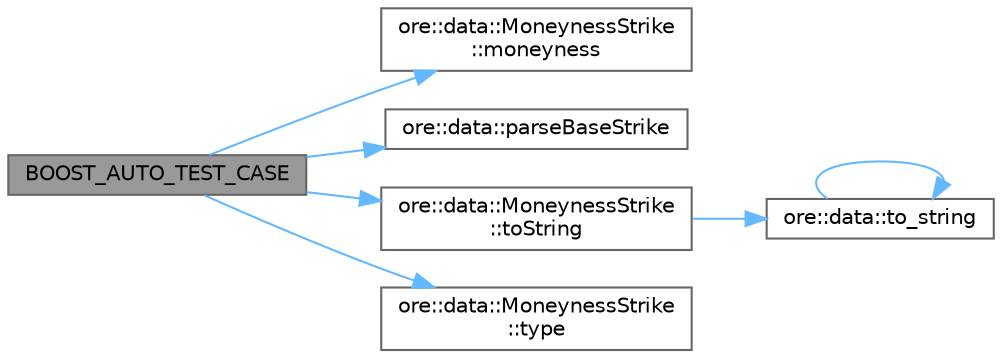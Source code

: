 digraph "BOOST_AUTO_TEST_CASE"
{
 // INTERACTIVE_SVG=YES
 // LATEX_PDF_SIZE
  bgcolor="transparent";
  edge [fontname=Helvetica,fontsize=10,labelfontname=Helvetica,labelfontsize=10];
  node [fontname=Helvetica,fontsize=10,shape=box,height=0.2,width=0.4];
  rankdir="LR";
  Node1 [label="BOOST_AUTO_TEST_CASE",height=0.2,width=0.4,color="gray40", fillcolor="grey60", style="filled", fontcolor="black",tooltip=" "];
  Node1 -> Node2 [color="steelblue1",style="solid"];
  Node2 [label="ore::data::MoneynessStrike\l::moneyness",height=0.2,width=0.4,color="grey40", fillcolor="white", style="filled",URL="$classore_1_1data_1_1_moneyness_strike.html#aa01bcac5879d48c440187f670bdfd9d8",tooltip="Return the moneyness level."];
  Node1 -> Node3 [color="steelblue1",style="solid"];
  Node3 [label="ore::data::parseBaseStrike",height=0.2,width=0.4,color="grey40", fillcolor="white", style="filled",URL="$namespaceore_1_1data.html#af07ebcb16f5c4b8f23aa841778ec1ede",tooltip="Parse a Strike from its string representation, strStrike."];
  Node1 -> Node4 [color="steelblue1",style="solid"];
  Node4 [label="ore::data::MoneynessStrike\l::toString",height=0.2,width=0.4,color="grey40", fillcolor="white", style="filled",URL="$classore_1_1data_1_1_moneyness_strike.html#acc18036adaea83856c3e6069e90a3f97",tooltip=" "];
  Node4 -> Node5 [color="steelblue1",style="solid"];
  Node5 [label="ore::data::to_string",height=0.2,width=0.4,color="grey40", fillcolor="white", style="filled",URL="$namespaceore_1_1data.html#a86651dfeb5c18ee891f7a4734d8cf455",tooltip=" "];
  Node5 -> Node5 [color="steelblue1",style="solid"];
  Node1 -> Node6 [color="steelblue1",style="solid"];
  Node6 [label="ore::data::MoneynessStrike\l::type",height=0.2,width=0.4,color="grey40", fillcolor="white", style="filled",URL="$classore_1_1data_1_1_moneyness_strike.html#ae145c0277ca2cff06909af68a9253ebb",tooltip="Return the moneyness type."];
}
